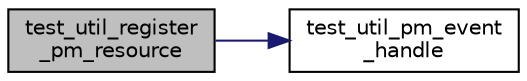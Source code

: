 digraph "test_util_register_pm_resource"
{
 // LATEX_PDF_SIZE
  edge [fontname="Helvetica",fontsize="10",labelfontname="Helvetica",labelfontsize="10"];
  node [fontname="Helvetica",fontsize="10",shape=record];
  rankdir="LR";
  Node1 [label="test_util_register\l_pm_resource",height=0.2,width=0.4,color="black", fillcolor="grey75", style="filled", fontcolor="black",tooltip="create power manager channel, register power resource"];
  Node1 -> Node2 [color="midnightblue",fontsize="10",style="solid"];
  Node2 [label="test_util_pm_event\l_handle",height=0.2,width=0.4,color="black", fillcolor="white", style="filled",URL="$test__util__qnx_8cpp.html#a6a11d4c9ec08f0896cdc06360adbe71d",tooltip="power manager event handle"];
}
